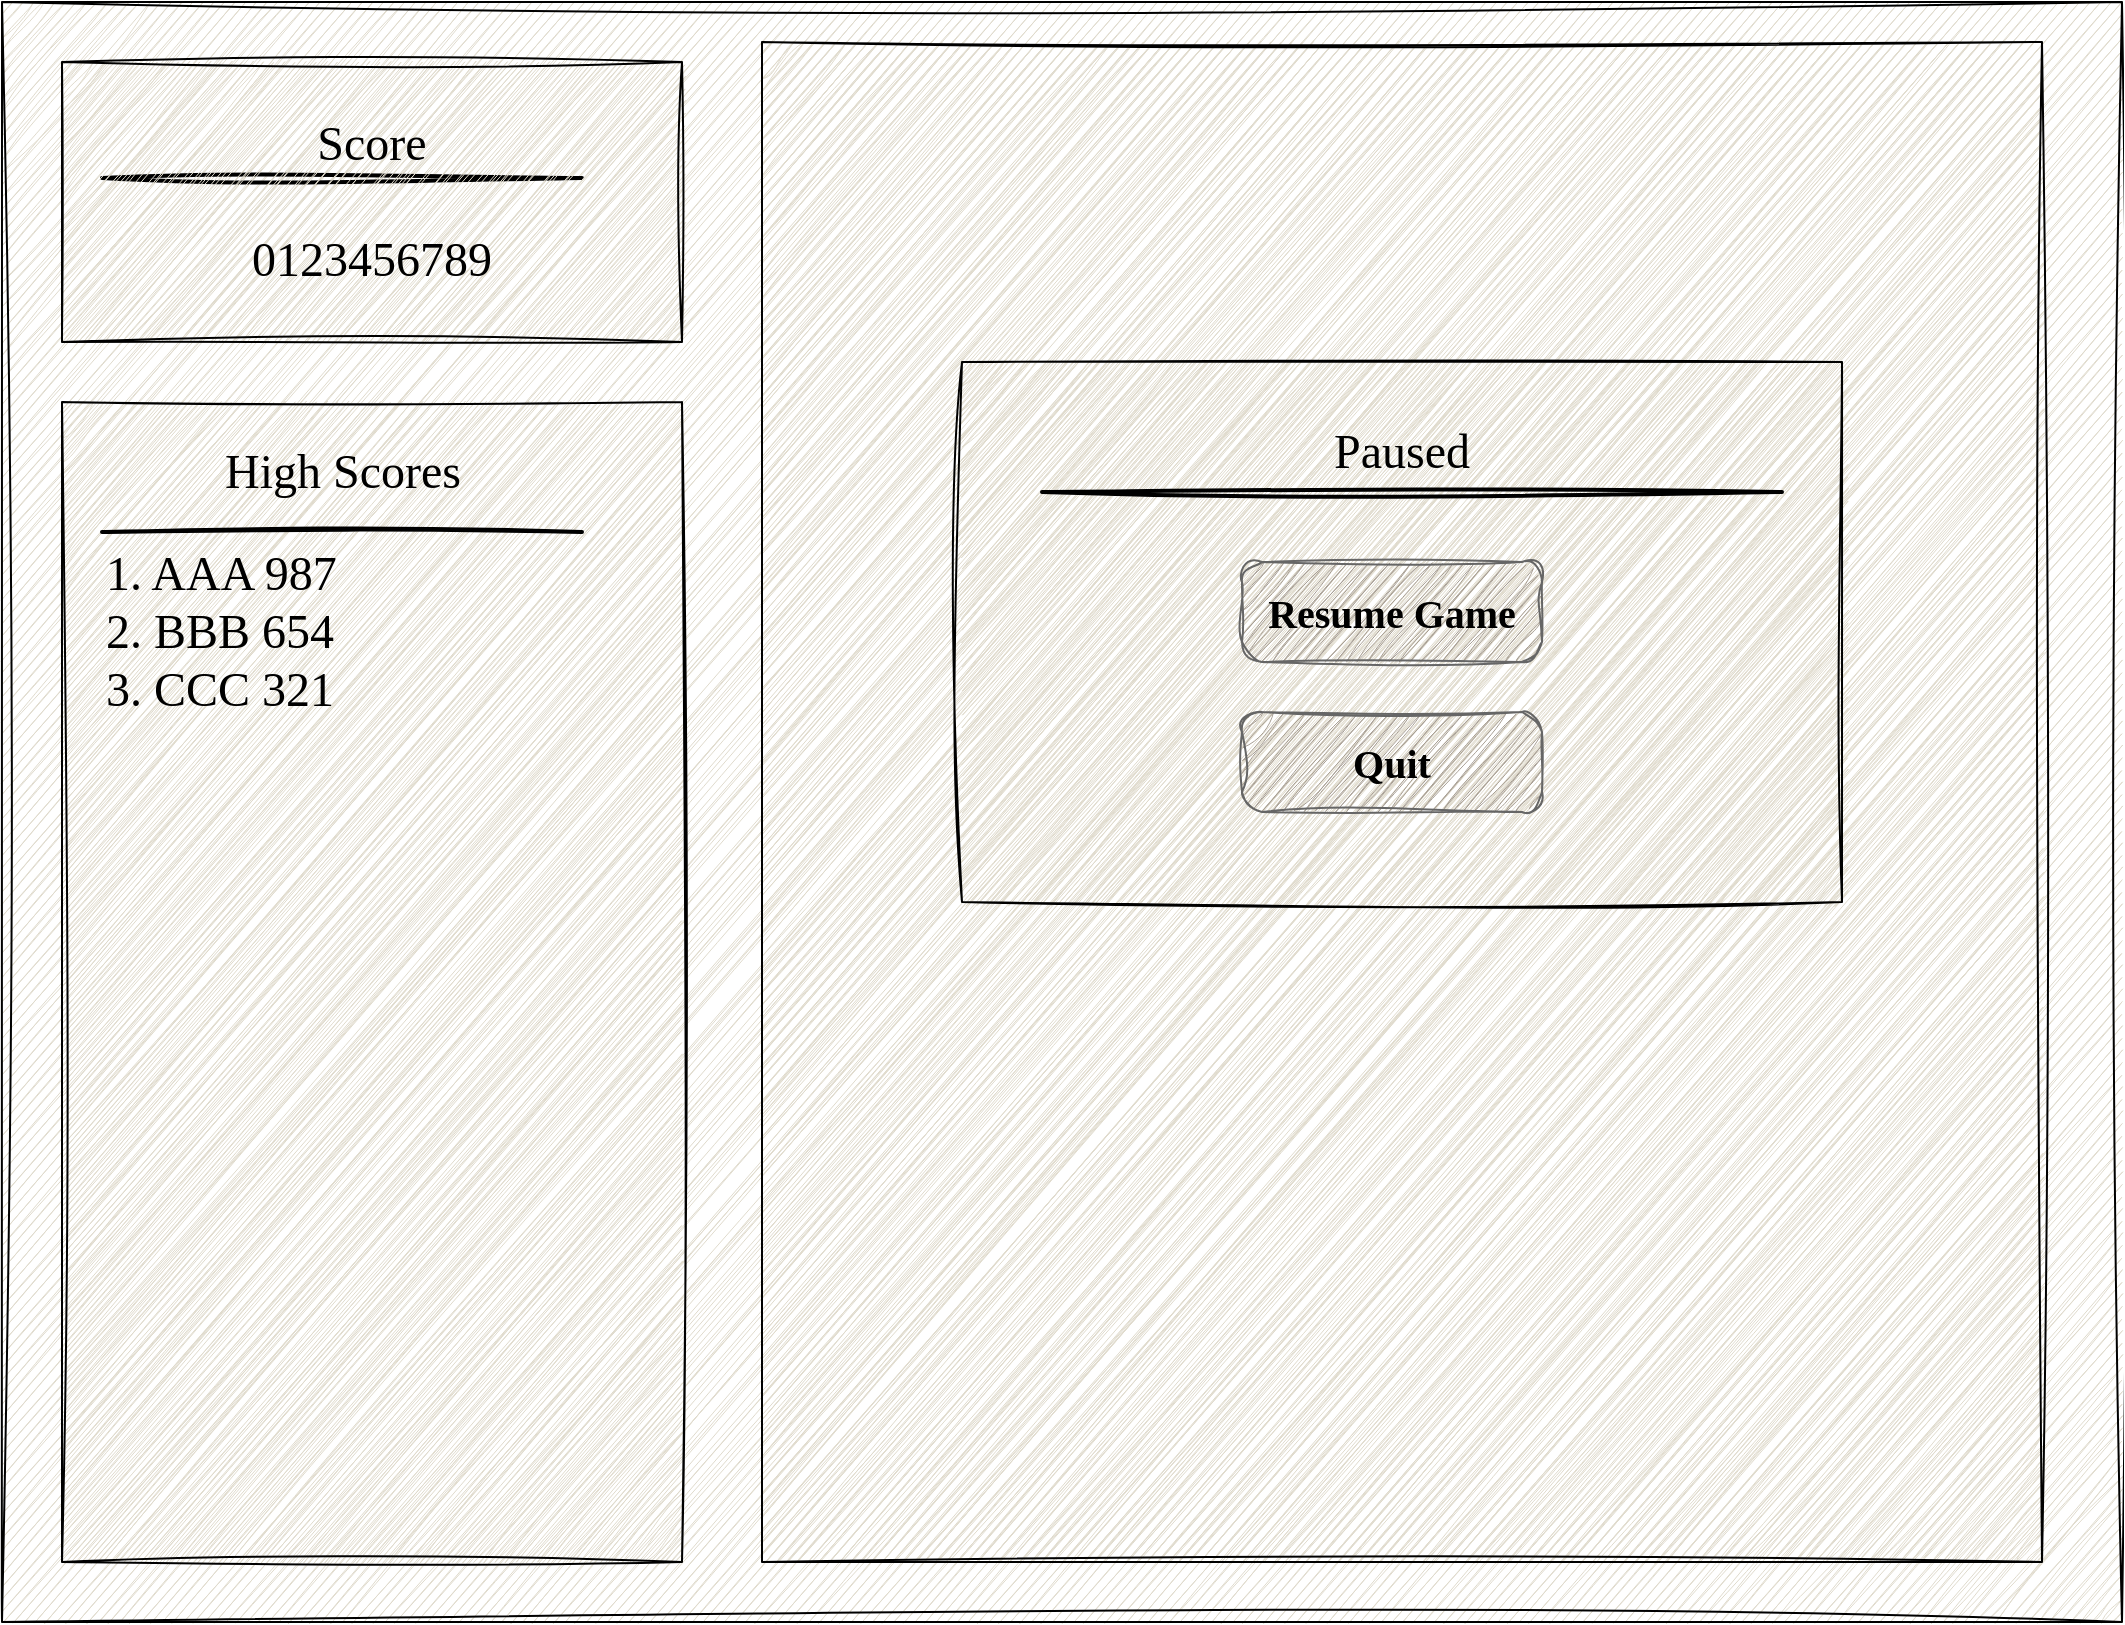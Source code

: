 <mxfile version="24.7.17">
  <diagram name="Page-1" id="03018318-947c-dd8e-b7a3-06fadd420f32">
    <mxGraphModel dx="1434" dy="754" grid="1" gridSize="10" guides="1" tooltips="1" connect="1" arrows="1" fold="1" page="1" pageScale="1" pageWidth="1100" pageHeight="850" background="none" math="0" shadow="0">
      <root>
        <mxCell id="0" />
        <mxCell id="1" parent="0" />
        <mxCell id="677b7b8949515195-1" value="" style="whiteSpace=wrap;html=1;rounded=0;shadow=0;labelBackgroundColor=none;strokeColor=#000000;strokeWidth=1;fillColor=#e0dbcd;fontFamily=Verdana;fontSize=12;fontColor=#000000;align=center;comic=1;glass=0;sketch=1;curveFitting=1;jiggle=2;" parent="1" vertex="1">
          <mxGeometry x="20" y="20" width="1060" height="810" as="geometry" />
        </mxCell>
        <mxCell id="677b7b8949515195-2" value="" style="whiteSpace=wrap;html=1;rounded=0;shadow=0;labelBackgroundColor=none;strokeWidth=1;fontFamily=Cabin Sketch;fontSize=24;align=center;comic=1;fillColor=#e0dbcd;sketch=1;curveFitting=1;jiggle=2;fontSource=https%3A%2F%2Ffonts.googleapis.com%2Fcss%3Ffamily%3DCabin%2BSketch;" parent="1" vertex="1">
          <mxGeometry x="50" y="220" width="310" height="580" as="geometry" />
        </mxCell>
        <mxCell id="zoR_4AAuzc3p54MubUYO-24" value="" style="line;strokeWidth=2;html=1;sketch=1;hachureGap=4;jiggle=2;curveFitting=1;fontFamily=Architects Daughter;fontSource=https%3A%2F%2Ffonts.googleapis.com%2Fcss%3Ffamily%3DArchitects%2BDaughter;" vertex="1" parent="1">
          <mxGeometry x="70" y="103" width="240" height="10" as="geometry" />
        </mxCell>
        <mxCell id="zoR_4AAuzc3p54MubUYO-25" value="&lt;div&gt;Score&lt;/div&gt;&lt;div&gt;&lt;br&gt;&lt;/div&gt;&lt;div&gt;0123456789&lt;br&gt;&lt;/div&gt;" style="whiteSpace=wrap;html=1;rounded=0;shadow=0;labelBackgroundColor=none;strokeWidth=1;fontFamily=Cabin Sketch;fontSize=24;align=center;comic=1;fillColor=#e0dbcd;sketch=1;curveFitting=1;jiggle=2;fontSource=https%3A%2F%2Ffonts.googleapis.com%2Fcss%3Ffamily%3DCabin%2BSketch;" vertex="1" parent="1">
          <mxGeometry x="50" y="50" width="310" height="140" as="geometry" />
        </mxCell>
        <mxCell id="zoR_4AAuzc3p54MubUYO-26" value="High Scores" style="text;html=1;align=center;verticalAlign=middle;whiteSpace=wrap;rounded=0;fontFamily=Cabin Sketch;fontSource=https%3A%2F%2Ffonts.googleapis.com%2Fcss%3Ffamily%3DCabin%2BSketch;fontSize=24;" vertex="1" parent="1">
          <mxGeometry x="112.5" y="240" width="155" height="30" as="geometry" />
        </mxCell>
        <mxCell id="zoR_4AAuzc3p54MubUYO-27" value="" style="line;strokeWidth=2;html=1;sketch=1;hachureGap=4;jiggle=2;curveFitting=1;fontFamily=Architects Daughter;fontSource=https%3A%2F%2Ffonts.googleapis.com%2Fcss%3Ffamily%3DArchitects%2BDaughter;" vertex="1" parent="1">
          <mxGeometry x="70" y="280" width="240" height="10" as="geometry" />
        </mxCell>
        <mxCell id="zoR_4AAuzc3p54MubUYO-28" value="&lt;div&gt;1. AAA 987&lt;/div&gt;&lt;div&gt;2. BBB 654&lt;/div&gt;&lt;div&gt;3. CCC 321&lt;br&gt;&lt;/div&gt;" style="text;html=1;align=left;verticalAlign=middle;whiteSpace=wrap;rounded=0;fontFamily=Cabin Sketch;fontSource=https%3A%2F%2Ffonts.googleapis.com%2Fcss%3Ffamily%3DCabin%2BSketch;fontSize=24;labelPosition=center;verticalLabelPosition=middle;" vertex="1" parent="1">
          <mxGeometry x="70" y="320" width="310" height="30" as="geometry" />
        </mxCell>
        <mxCell id="zoR_4AAuzc3p54MubUYO-29" value="" style="rounded=0;whiteSpace=wrap;html=1;sketch=1;hachureGap=4;jiggle=2;curveFitting=1;fontFamily=Architects Daughter;fontSource=https%3A%2F%2Ffonts.googleapis.com%2Fcss%3Ffamily%3DArchitects%2BDaughter;fillColor=#e0dbcd;" vertex="1" parent="1">
          <mxGeometry x="400" y="40" width="640" height="760" as="geometry" />
        </mxCell>
        <mxCell id="zoR_4AAuzc3p54MubUYO-41" value="" style="rounded=0;whiteSpace=wrap;html=1;sketch=1;hachureGap=4;jiggle=2;curveFitting=1;fontFamily=Architects Daughter;fontSource=https%3A%2F%2Ffonts.googleapis.com%2Fcss%3Ffamily%3DArchitects%2BDaughter;fillColor=#E0DBCD;" vertex="1" parent="1">
          <mxGeometry x="500" y="200" width="440" height="270" as="geometry" />
        </mxCell>
        <mxCell id="zoR_4AAuzc3p54MubUYO-42" value="Paused" style="text;html=1;align=center;verticalAlign=middle;whiteSpace=wrap;rounded=0;fontFamily=Cabin Sketch;fontSource=https%3A%2F%2Ffonts.googleapis.com%2Fcss%3Ffamily%3DCabin%2BSketch;fontSize=24;" vertex="1" parent="1">
          <mxGeometry x="690" y="230" width="60" height="30" as="geometry" />
        </mxCell>
        <mxCell id="zoR_4AAuzc3p54MubUYO-43" value="" style="line;strokeWidth=2;html=1;sketch=1;hachureGap=4;jiggle=2;curveFitting=1;fontFamily=Architects Daughter;fontSource=https%3A%2F%2Ffonts.googleapis.com%2Fcss%3Ffamily%3DArchitects%2BDaughter;" vertex="1" parent="1">
          <mxGeometry x="540" y="260" width="370" height="10" as="geometry" />
        </mxCell>
        <mxCell id="zoR_4AAuzc3p54MubUYO-45" value="Resume Game" style="strokeWidth=1;shadow=0;dashed=0;align=center;html=1;shape=mxgraph.mockup.buttons.button;strokeColor=#666666;fontColor=#000000;mainText=;buttonStyle=round;fontSize=20;fontStyle=1;fillColor=#A89F94;whiteSpace=wrap;sketch=1;hachureGap=4;jiggle=2;curveFitting=1;fontFamily=Cabin Sketch;fontSource=https%3A%2F%2Ffonts.googleapis.com%2Fcss%3Ffamily%3DCabin%2BSketch;" vertex="1" parent="1">
          <mxGeometry x="640" y="300" width="150" height="50" as="geometry" />
        </mxCell>
        <mxCell id="zoR_4AAuzc3p54MubUYO-46" value="Quit" style="strokeWidth=1;shadow=0;dashed=0;align=center;html=1;shape=mxgraph.mockup.buttons.button;strokeColor=#666666;fontColor=#000000;mainText=;buttonStyle=round;fontSize=20;fontStyle=1;fillColor=#A89F94;whiteSpace=wrap;sketch=1;hachureGap=4;jiggle=2;curveFitting=1;fontFamily=Cabin Sketch;fontSource=https%3A%2F%2Ffonts.googleapis.com%2Fcss%3Ffamily%3DCabin%2BSketch;" vertex="1" parent="1">
          <mxGeometry x="640" y="375" width="150" height="50" as="geometry" />
        </mxCell>
      </root>
    </mxGraphModel>
  </diagram>
</mxfile>
